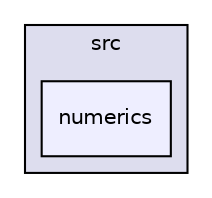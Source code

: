 digraph "/home/lwz/libmesh/src/numerics" {
  compound=true
  node [ fontsize="10", fontname="Helvetica"];
  edge [ labelfontsize="10", labelfontname="Helvetica"];
  subgraph clusterdir_b67bea1992da7c14177dd4764c9b03c0 {
    graph [ bgcolor="#ddddee", pencolor="black", label="src" fontname="Helvetica", fontsize="10", URL="dir_b67bea1992da7c14177dd4764c9b03c0.html"]
  dir_f9975977ce271819849de43d89795655 [shape=box, label="numerics", style="filled", fillcolor="#eeeeff", pencolor="black", URL="dir_f9975977ce271819849de43d89795655.html"];
  }
}
